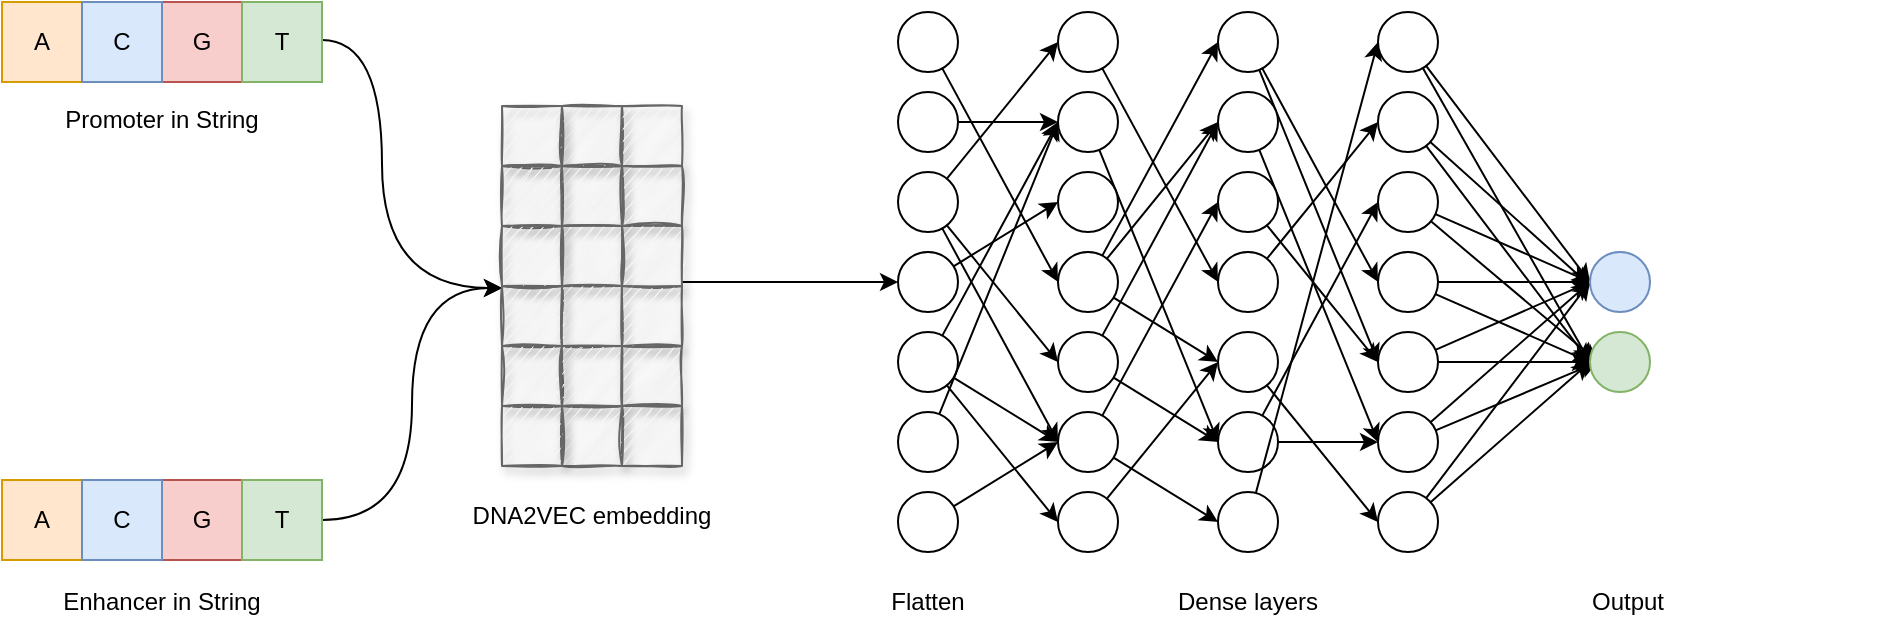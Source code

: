 <mxfile version="14.8.5" type="github">
  <diagram id="gIogGsXuzQi1VI0tjLUq" name="Page-1">
    <mxGraphModel dx="677" dy="363" grid="1" gridSize="10" guides="1" tooltips="1" connect="1" arrows="1" fold="1" page="1" pageScale="1" pageWidth="4681" pageHeight="3300" math="0" shadow="0">
      <root>
        <mxCell id="0" />
        <mxCell id="1" parent="0" />
        <mxCell id="aOOabZM7SZLnajDP1h2--61" style="edgeStyle=orthogonalEdgeStyle;curved=1;rounded=0;orthogonalLoop=1;jettySize=auto;html=1;entryX=0;entryY=0;entryDx=0;entryDy=0;exitX=1;exitY=0;exitDx=0;exitDy=0;" parent="1" edge="1">
          <mxGeometry relative="1" as="geometry">
            <Array as="points">
              <mxPoint x="410" y="200" />
              <mxPoint x="410" y="324" />
            </Array>
            <mxPoint x="470" y="324" as="targetPoint" />
            <mxPoint x="380" y="200" as="sourcePoint" />
          </mxGeometry>
        </mxCell>
        <mxCell id="aOOabZM7SZLnajDP1h2--126" style="edgeStyle=orthogonalEdgeStyle;curved=1;rounded=0;orthogonalLoop=1;jettySize=auto;html=1;entryX=0;entryY=0;entryDx=0;entryDy=0;exitX=1;exitY=0;exitDx=0;exitDy=0;" parent="1" edge="1">
          <mxGeometry relative="1" as="geometry">
            <Array as="points">
              <mxPoint x="425" y="440" />
              <mxPoint x="425" y="324" />
            </Array>
            <mxPoint x="470" y="324" as="targetPoint" />
            <mxPoint x="380" y="440" as="sourcePoint" />
          </mxGeometry>
        </mxCell>
        <mxCell id="Njo-u3qWFfw8xSDJ6qZh-1" value="" style="rounded=0;whiteSpace=wrap;html=1;shadow=1;glass=0;sketch=1;fillColor=#f5f5f5;strokeColor=#666666;fontColor=#333333;" vertex="1" parent="1">
          <mxGeometry x="500" y="233" width="30" height="30" as="geometry" />
        </mxCell>
        <mxCell id="Njo-u3qWFfw8xSDJ6qZh-2" value="" style="rounded=0;whiteSpace=wrap;html=1;shadow=1;glass=0;sketch=1;fillColor=#f5f5f5;strokeColor=#666666;fontColor=#333333;" vertex="1" parent="1">
          <mxGeometry x="470" y="233" width="30" height="30" as="geometry" />
        </mxCell>
        <mxCell id="Njo-u3qWFfw8xSDJ6qZh-3" value="" style="rounded=0;whiteSpace=wrap;html=1;shadow=1;glass=0;sketch=1;fillColor=#f5f5f5;strokeColor=#666666;fontColor=#333333;" vertex="1" parent="1">
          <mxGeometry x="530" y="233" width="30" height="30" as="geometry" />
        </mxCell>
        <mxCell id="Njo-u3qWFfw8xSDJ6qZh-4" value="" style="rounded=0;whiteSpace=wrap;html=1;shadow=1;glass=0;sketch=1;fillColor=#f5f5f5;strokeColor=#666666;fontColor=#333333;" vertex="1" parent="1">
          <mxGeometry x="500" y="263" width="30" height="30" as="geometry" />
        </mxCell>
        <mxCell id="Njo-u3qWFfw8xSDJ6qZh-5" value="" style="rounded=0;whiteSpace=wrap;html=1;shadow=1;glass=0;sketch=1;fillColor=#f5f5f5;strokeColor=#666666;fontColor=#333333;" vertex="1" parent="1">
          <mxGeometry x="470" y="263" width="30" height="30" as="geometry" />
        </mxCell>
        <mxCell id="Njo-u3qWFfw8xSDJ6qZh-6" value="" style="rounded=0;whiteSpace=wrap;html=1;shadow=1;glass=0;sketch=1;fillColor=#f5f5f5;strokeColor=#666666;fontColor=#333333;" vertex="1" parent="1">
          <mxGeometry x="530" y="263" width="30" height="30" as="geometry" />
        </mxCell>
        <mxCell id="Njo-u3qWFfw8xSDJ6qZh-7" value="" style="rounded=0;whiteSpace=wrap;html=1;shadow=1;glass=0;sketch=1;fillColor=#f5f5f5;strokeColor=#666666;fontColor=#333333;" vertex="1" parent="1">
          <mxGeometry x="500" y="293" width="30" height="30" as="geometry" />
        </mxCell>
        <mxCell id="Njo-u3qWFfw8xSDJ6qZh-8" value="" style="rounded=0;whiteSpace=wrap;html=1;shadow=1;glass=0;sketch=1;fillColor=#f5f5f5;strokeColor=#666666;fontColor=#333333;" vertex="1" parent="1">
          <mxGeometry x="470" y="293" width="30" height="30" as="geometry" />
        </mxCell>
        <mxCell id="Njo-u3qWFfw8xSDJ6qZh-101" style="edgeStyle=orthogonalEdgeStyle;rounded=0;orthogonalLoop=1;jettySize=auto;html=1;entryX=0;entryY=0.5;entryDx=0;entryDy=0;" edge="1" parent="1" source="Njo-u3qWFfw8xSDJ6qZh-9" target="Njo-u3qWFfw8xSDJ6qZh-29">
          <mxGeometry relative="1" as="geometry">
            <Array as="points">
              <mxPoint x="590" y="321" />
              <mxPoint x="590" y="321" />
            </Array>
          </mxGeometry>
        </mxCell>
        <mxCell id="Njo-u3qWFfw8xSDJ6qZh-9" value="" style="rounded=0;whiteSpace=wrap;html=1;shadow=1;glass=0;sketch=1;fillColor=#f5f5f5;strokeColor=#666666;fontColor=#333333;" vertex="1" parent="1">
          <mxGeometry x="530" y="293" width="30" height="30" as="geometry" />
        </mxCell>
        <mxCell id="Njo-u3qWFfw8xSDJ6qZh-10" value="" style="rounded=0;whiteSpace=wrap;html=1;shadow=1;glass=0;sketch=1;fillColor=#f5f5f5;strokeColor=#666666;fontColor=#333333;" vertex="1" parent="1">
          <mxGeometry x="500" y="323" width="30" height="30" as="geometry" />
        </mxCell>
        <mxCell id="Njo-u3qWFfw8xSDJ6qZh-11" value="" style="rounded=0;whiteSpace=wrap;html=1;shadow=1;glass=0;sketch=1;fillColor=#f5f5f5;strokeColor=#666666;fontColor=#333333;" vertex="1" parent="1">
          <mxGeometry x="470" y="323" width="30" height="30" as="geometry" />
        </mxCell>
        <mxCell id="Njo-u3qWFfw8xSDJ6qZh-12" value="" style="rounded=0;whiteSpace=wrap;html=1;shadow=1;glass=0;sketch=1;fillColor=#f5f5f5;strokeColor=#666666;fontColor=#333333;" vertex="1" parent="1">
          <mxGeometry x="530" y="323" width="30" height="30" as="geometry" />
        </mxCell>
        <mxCell id="Njo-u3qWFfw8xSDJ6qZh-13" value="" style="rounded=0;whiteSpace=wrap;html=1;shadow=1;glass=0;sketch=1;fillColor=#f5f5f5;strokeColor=#666666;fontColor=#333333;" vertex="1" parent="1">
          <mxGeometry x="500" y="353" width="30" height="30" as="geometry" />
        </mxCell>
        <mxCell id="Njo-u3qWFfw8xSDJ6qZh-14" value="" style="rounded=0;whiteSpace=wrap;html=1;shadow=1;glass=0;sketch=1;fillColor=#f5f5f5;strokeColor=#666666;fontColor=#333333;" vertex="1" parent="1">
          <mxGeometry x="470" y="353" width="30" height="30" as="geometry" />
        </mxCell>
        <mxCell id="Njo-u3qWFfw8xSDJ6qZh-15" value="" style="rounded=0;whiteSpace=wrap;html=1;shadow=1;glass=0;sketch=1;fillColor=#f5f5f5;strokeColor=#666666;fontColor=#333333;" vertex="1" parent="1">
          <mxGeometry x="530" y="353" width="30" height="30" as="geometry" />
        </mxCell>
        <mxCell id="Njo-u3qWFfw8xSDJ6qZh-16" value="" style="rounded=0;whiteSpace=wrap;html=1;shadow=1;glass=0;sketch=1;fillColor=#f5f5f5;strokeColor=#666666;fontColor=#333333;" vertex="1" parent="1">
          <mxGeometry x="500" y="383" width="30" height="30" as="geometry" />
        </mxCell>
        <mxCell id="Njo-u3qWFfw8xSDJ6qZh-17" value="" style="rounded=0;whiteSpace=wrap;html=1;shadow=1;glass=0;sketch=1;fillColor=#f5f5f5;strokeColor=#666666;fontColor=#333333;" vertex="1" parent="1">
          <mxGeometry x="470" y="383" width="30" height="30" as="geometry" />
        </mxCell>
        <mxCell id="Njo-u3qWFfw8xSDJ6qZh-18" value="" style="rounded=0;whiteSpace=wrap;html=1;shadow=1;glass=0;sketch=1;fillColor=#f5f5f5;strokeColor=#666666;fontColor=#333333;" vertex="1" parent="1">
          <mxGeometry x="530" y="383" width="30" height="30" as="geometry" />
        </mxCell>
        <mxCell id="Njo-u3qWFfw8xSDJ6qZh-19" value="DNA2VEC embedding" style="text;html=1;strokeColor=none;fillColor=none;align=center;verticalAlign=middle;whiteSpace=wrap;rounded=0;" vertex="1" parent="1">
          <mxGeometry x="435" y="428" width="160" height="20" as="geometry" />
        </mxCell>
        <mxCell id="Njo-u3qWFfw8xSDJ6qZh-20" style="rounded=1;jumpSize=20;orthogonalLoop=1;jettySize=auto;html=1;entryX=0;entryY=0.5;entryDx=0;entryDy=0;strokeWidth=1;" edge="1" parent="1" source="Njo-u3qWFfw8xSDJ6qZh-21" target="Njo-u3qWFfw8xSDJ6qZh-46">
          <mxGeometry relative="1" as="geometry" />
        </mxCell>
        <mxCell id="Njo-u3qWFfw8xSDJ6qZh-21" value="" style="ellipse;whiteSpace=wrap;html=1;aspect=fixed;" vertex="1" parent="1">
          <mxGeometry x="668" y="186" width="30" height="30" as="geometry" />
        </mxCell>
        <mxCell id="Njo-u3qWFfw8xSDJ6qZh-22" style="edgeStyle=none;rounded=0;orthogonalLoop=1;jettySize=auto;html=1;entryX=0;entryY=0.5;entryDx=0;entryDy=0;" edge="1" parent="1" source="Njo-u3qWFfw8xSDJ6qZh-23" target="Njo-u3qWFfw8xSDJ6qZh-41">
          <mxGeometry relative="1" as="geometry" />
        </mxCell>
        <mxCell id="Njo-u3qWFfw8xSDJ6qZh-23" value="" style="ellipse;whiteSpace=wrap;html=1;aspect=fixed;" vertex="1" parent="1">
          <mxGeometry x="668" y="226" width="30" height="30" as="geometry" />
        </mxCell>
        <mxCell id="Njo-u3qWFfw8xSDJ6qZh-24" style="rounded=1;jumpSize=20;orthogonalLoop=1;jettySize=auto;html=1;entryX=0;entryY=0.5;entryDx=0;entryDy=0;strokeWidth=1;" edge="1" parent="1" source="Njo-u3qWFfw8xSDJ6qZh-27" target="Njo-u3qWFfw8xSDJ6qZh-39">
          <mxGeometry relative="1" as="geometry" />
        </mxCell>
        <mxCell id="Njo-u3qWFfw8xSDJ6qZh-25" style="edgeStyle=none;rounded=1;jumpSize=20;orthogonalLoop=1;jettySize=auto;html=1;entryX=0;entryY=0.5;entryDx=0;entryDy=0;strokeWidth=1;" edge="1" parent="1" source="Njo-u3qWFfw8xSDJ6qZh-27" target="Njo-u3qWFfw8xSDJ6qZh-52">
          <mxGeometry relative="1" as="geometry" />
        </mxCell>
        <mxCell id="Njo-u3qWFfw8xSDJ6qZh-26" style="edgeStyle=none;rounded=1;jumpSize=20;orthogonalLoop=1;jettySize=auto;html=1;entryX=0;entryY=0.5;entryDx=0;entryDy=0;strokeWidth=1;" edge="1" parent="1" source="Njo-u3qWFfw8xSDJ6qZh-27" target="Njo-u3qWFfw8xSDJ6qZh-49">
          <mxGeometry relative="1" as="geometry" />
        </mxCell>
        <mxCell id="Njo-u3qWFfw8xSDJ6qZh-27" value="" style="ellipse;whiteSpace=wrap;html=1;aspect=fixed;" vertex="1" parent="1">
          <mxGeometry x="668" y="266" width="30" height="30" as="geometry" />
        </mxCell>
        <mxCell id="Njo-u3qWFfw8xSDJ6qZh-28" style="rounded=1;jumpSize=20;orthogonalLoop=1;jettySize=auto;html=1;entryX=0;entryY=0.5;entryDx=0;entryDy=0;strokeWidth=1;" edge="1" parent="1" source="Njo-u3qWFfw8xSDJ6qZh-29" target="Njo-u3qWFfw8xSDJ6qZh-42">
          <mxGeometry relative="1" as="geometry" />
        </mxCell>
        <mxCell id="Njo-u3qWFfw8xSDJ6qZh-29" value="" style="ellipse;whiteSpace=wrap;html=1;aspect=fixed;" vertex="1" parent="1">
          <mxGeometry x="668" y="306" width="30" height="30" as="geometry" />
        </mxCell>
        <mxCell id="Njo-u3qWFfw8xSDJ6qZh-30" style="rounded=1;jumpSize=20;orthogonalLoop=1;jettySize=auto;html=1;entryX=0;entryY=0.5;entryDx=0;entryDy=0;strokeWidth=1;" edge="1" parent="1" source="Njo-u3qWFfw8xSDJ6qZh-33" target="Njo-u3qWFfw8xSDJ6qZh-41">
          <mxGeometry relative="1" as="geometry" />
        </mxCell>
        <mxCell id="Njo-u3qWFfw8xSDJ6qZh-31" style="edgeStyle=none;rounded=1;jumpSize=20;orthogonalLoop=1;jettySize=auto;html=1;entryX=0;entryY=0.5;entryDx=0;entryDy=0;strokeWidth=1;" edge="1" parent="1" source="Njo-u3qWFfw8xSDJ6qZh-33" target="Njo-u3qWFfw8xSDJ6qZh-54">
          <mxGeometry relative="1" as="geometry" />
        </mxCell>
        <mxCell id="Njo-u3qWFfw8xSDJ6qZh-32" style="edgeStyle=none;rounded=1;jumpSize=20;orthogonalLoop=1;jettySize=auto;html=1;entryX=0;entryY=0.5;entryDx=0;entryDy=0;strokeWidth=1;" edge="1" parent="1" source="Njo-u3qWFfw8xSDJ6qZh-33" target="Njo-u3qWFfw8xSDJ6qZh-52">
          <mxGeometry relative="1" as="geometry" />
        </mxCell>
        <mxCell id="Njo-u3qWFfw8xSDJ6qZh-33" value="" style="ellipse;whiteSpace=wrap;html=1;aspect=fixed;" vertex="1" parent="1">
          <mxGeometry x="668" y="346" width="30" height="30" as="geometry" />
        </mxCell>
        <mxCell id="Njo-u3qWFfw8xSDJ6qZh-34" style="edgeStyle=none;rounded=1;jumpSize=20;orthogonalLoop=1;jettySize=auto;html=1;entryX=0;entryY=0.5;entryDx=0;entryDy=0;strokeWidth=1;" edge="1" parent="1" source="Njo-u3qWFfw8xSDJ6qZh-35" target="Njo-u3qWFfw8xSDJ6qZh-41">
          <mxGeometry relative="1" as="geometry" />
        </mxCell>
        <mxCell id="Njo-u3qWFfw8xSDJ6qZh-35" value="" style="ellipse;whiteSpace=wrap;html=1;aspect=fixed;" vertex="1" parent="1">
          <mxGeometry x="668" y="386" width="30" height="30" as="geometry" />
        </mxCell>
        <mxCell id="Njo-u3qWFfw8xSDJ6qZh-36" style="edgeStyle=none;rounded=1;jumpSize=20;orthogonalLoop=1;jettySize=auto;html=1;entryX=0;entryY=0.5;entryDx=0;entryDy=0;strokeWidth=1;" edge="1" parent="1" source="Njo-u3qWFfw8xSDJ6qZh-37" target="Njo-u3qWFfw8xSDJ6qZh-52">
          <mxGeometry relative="1" as="geometry" />
        </mxCell>
        <mxCell id="Njo-u3qWFfw8xSDJ6qZh-37" value="" style="ellipse;whiteSpace=wrap;html=1;aspect=fixed;" vertex="1" parent="1">
          <mxGeometry x="668" y="426" width="30" height="30" as="geometry" />
        </mxCell>
        <mxCell id="Njo-u3qWFfw8xSDJ6qZh-38" style="edgeStyle=none;rounded=1;jumpSize=20;orthogonalLoop=1;jettySize=auto;html=1;entryX=0;entryY=0.5;entryDx=0;entryDy=0;strokeWidth=1;" edge="1" parent="1" source="Njo-u3qWFfw8xSDJ6qZh-39" target="Njo-u3qWFfw8xSDJ6qZh-65">
          <mxGeometry relative="1" as="geometry" />
        </mxCell>
        <mxCell id="Njo-u3qWFfw8xSDJ6qZh-39" value="" style="ellipse;whiteSpace=wrap;html=1;aspect=fixed;" vertex="1" parent="1">
          <mxGeometry x="748" y="186" width="30" height="30" as="geometry" />
        </mxCell>
        <mxCell id="Njo-u3qWFfw8xSDJ6qZh-40" style="edgeStyle=none;rounded=1;jumpSize=20;orthogonalLoop=1;jettySize=auto;html=1;entryX=0;entryY=0.5;entryDx=0;entryDy=0;strokeWidth=1;" edge="1" parent="1" source="Njo-u3qWFfw8xSDJ6qZh-41" target="Njo-u3qWFfw8xSDJ6qZh-70">
          <mxGeometry relative="1" as="geometry" />
        </mxCell>
        <mxCell id="Njo-u3qWFfw8xSDJ6qZh-41" value="" style="ellipse;whiteSpace=wrap;html=1;aspect=fixed;" vertex="1" parent="1">
          <mxGeometry x="748" y="226" width="30" height="30" as="geometry" />
        </mxCell>
        <mxCell id="Njo-u3qWFfw8xSDJ6qZh-42" value="" style="ellipse;whiteSpace=wrap;html=1;aspect=fixed;" vertex="1" parent="1">
          <mxGeometry x="748" y="266" width="30" height="30" as="geometry" />
        </mxCell>
        <mxCell id="Njo-u3qWFfw8xSDJ6qZh-43" style="edgeStyle=none;rounded=1;jumpSize=20;orthogonalLoop=1;jettySize=auto;html=1;entryX=0;entryY=0.5;entryDx=0;entryDy=0;strokeWidth=1;" edge="1" parent="1" source="Njo-u3qWFfw8xSDJ6qZh-46" target="Njo-u3qWFfw8xSDJ6qZh-59">
          <mxGeometry relative="1" as="geometry" />
        </mxCell>
        <mxCell id="Njo-u3qWFfw8xSDJ6qZh-44" style="edgeStyle=none;rounded=1;jumpSize=20;orthogonalLoop=1;jettySize=auto;html=1;entryX=0;entryY=0.5;entryDx=0;entryDy=0;strokeWidth=1;" edge="1" parent="1" source="Njo-u3qWFfw8xSDJ6qZh-46" target="Njo-u3qWFfw8xSDJ6qZh-67">
          <mxGeometry relative="1" as="geometry" />
        </mxCell>
        <mxCell id="Njo-u3qWFfw8xSDJ6qZh-45" style="edgeStyle=none;rounded=1;jumpSize=20;orthogonalLoop=1;jettySize=auto;html=1;entryX=0;entryY=0.5;entryDx=0;entryDy=0;strokeWidth=1;" edge="1" parent="1" source="Njo-u3qWFfw8xSDJ6qZh-46" target="Njo-u3qWFfw8xSDJ6qZh-61">
          <mxGeometry relative="1" as="geometry" />
        </mxCell>
        <mxCell id="Njo-u3qWFfw8xSDJ6qZh-46" value="" style="ellipse;whiteSpace=wrap;html=1;aspect=fixed;" vertex="1" parent="1">
          <mxGeometry x="748" y="306" width="30" height="30" as="geometry" />
        </mxCell>
        <mxCell id="Njo-u3qWFfw8xSDJ6qZh-47" style="edgeStyle=none;rounded=1;jumpSize=20;orthogonalLoop=1;jettySize=auto;html=1;entryX=0;entryY=0.5;entryDx=0;entryDy=0;strokeWidth=1;" edge="1" parent="1" source="Njo-u3qWFfw8xSDJ6qZh-49" target="Njo-u3qWFfw8xSDJ6qZh-61">
          <mxGeometry relative="1" as="geometry" />
        </mxCell>
        <mxCell id="Njo-u3qWFfw8xSDJ6qZh-48" style="edgeStyle=none;rounded=1;jumpSize=20;orthogonalLoop=1;jettySize=auto;html=1;entryX=0;entryY=0.5;entryDx=0;entryDy=0;strokeWidth=1;" edge="1" parent="1" source="Njo-u3qWFfw8xSDJ6qZh-49" target="Njo-u3qWFfw8xSDJ6qZh-70">
          <mxGeometry relative="1" as="geometry" />
        </mxCell>
        <mxCell id="Njo-u3qWFfw8xSDJ6qZh-49" value="" style="ellipse;whiteSpace=wrap;html=1;aspect=fixed;" vertex="1" parent="1">
          <mxGeometry x="748" y="346" width="30" height="30" as="geometry" />
        </mxCell>
        <mxCell id="Njo-u3qWFfw8xSDJ6qZh-50" style="edgeStyle=none;rounded=1;jumpSize=20;orthogonalLoop=1;jettySize=auto;html=1;entryX=0;entryY=0.5;entryDx=0;entryDy=0;strokeWidth=1;" edge="1" parent="1" source="Njo-u3qWFfw8xSDJ6qZh-52" target="Njo-u3qWFfw8xSDJ6qZh-63">
          <mxGeometry relative="1" as="geometry" />
        </mxCell>
        <mxCell id="Njo-u3qWFfw8xSDJ6qZh-51" style="edgeStyle=none;rounded=1;jumpSize=20;orthogonalLoop=1;jettySize=auto;html=1;entryX=0;entryY=0.5;entryDx=0;entryDy=0;strokeWidth=1;" edge="1" parent="1" source="Njo-u3qWFfw8xSDJ6qZh-52" target="Njo-u3qWFfw8xSDJ6qZh-72">
          <mxGeometry relative="1" as="geometry" />
        </mxCell>
        <mxCell id="Njo-u3qWFfw8xSDJ6qZh-52" value="" style="ellipse;whiteSpace=wrap;html=1;aspect=fixed;" vertex="1" parent="1">
          <mxGeometry x="748" y="386" width="30" height="30" as="geometry" />
        </mxCell>
        <mxCell id="Njo-u3qWFfw8xSDJ6qZh-53" style="edgeStyle=none;rounded=1;jumpSize=20;orthogonalLoop=1;jettySize=auto;html=1;entryX=0;entryY=0.5;entryDx=0;entryDy=0;strokeWidth=1;" edge="1" parent="1" source="Njo-u3qWFfw8xSDJ6qZh-54" target="Njo-u3qWFfw8xSDJ6qZh-67">
          <mxGeometry relative="1" as="geometry" />
        </mxCell>
        <mxCell id="Njo-u3qWFfw8xSDJ6qZh-54" value="" style="ellipse;whiteSpace=wrap;html=1;aspect=fixed;" vertex="1" parent="1">
          <mxGeometry x="748" y="426" width="30" height="30" as="geometry" />
        </mxCell>
        <mxCell id="Njo-u3qWFfw8xSDJ6qZh-55" value="Dense layers" style="text;html=1;strokeColor=none;fillColor=none;align=center;verticalAlign=middle;whiteSpace=wrap;rounded=0;" vertex="1" parent="1">
          <mxGeometry x="718" y="471" width="250" height="20" as="geometry" />
        </mxCell>
        <mxCell id="Njo-u3qWFfw8xSDJ6qZh-56" value="Flatten" style="text;html=1;strokeColor=none;fillColor=none;align=center;verticalAlign=middle;whiteSpace=wrap;rounded=0;" vertex="1" parent="1">
          <mxGeometry x="558" y="471" width="250" height="20" as="geometry" />
        </mxCell>
        <mxCell id="Njo-u3qWFfw8xSDJ6qZh-57" style="edgeStyle=none;rounded=1;jumpSize=20;orthogonalLoop=1;jettySize=auto;html=1;entryX=0;entryY=0.5;entryDx=0;entryDy=0;strokeWidth=1;" edge="1" parent="1" source="Njo-u3qWFfw8xSDJ6qZh-59" target="Njo-u3qWFfw8xSDJ6qZh-84">
          <mxGeometry relative="1" as="geometry" />
        </mxCell>
        <mxCell id="Njo-u3qWFfw8xSDJ6qZh-58" style="edgeStyle=none;rounded=1;jumpSize=20;orthogonalLoop=1;jettySize=auto;html=1;strokeWidth=1;" edge="1" parent="1" source="Njo-u3qWFfw8xSDJ6qZh-59">
          <mxGeometry relative="1" as="geometry">
            <mxPoint x="908.0" y="361.0" as="targetPoint" />
          </mxGeometry>
        </mxCell>
        <mxCell id="Njo-u3qWFfw8xSDJ6qZh-59" value="" style="ellipse;whiteSpace=wrap;html=1;aspect=fixed;" vertex="1" parent="1">
          <mxGeometry x="828" y="186" width="30" height="30" as="geometry" />
        </mxCell>
        <mxCell id="Njo-u3qWFfw8xSDJ6qZh-60" style="edgeStyle=none;rounded=1;jumpSize=20;orthogonalLoop=1;jettySize=auto;html=1;entryX=0;entryY=0.5;entryDx=0;entryDy=0;strokeWidth=1;" edge="1" parent="1" source="Njo-u3qWFfw8xSDJ6qZh-61" target="Njo-u3qWFfw8xSDJ6qZh-90">
          <mxGeometry relative="1" as="geometry" />
        </mxCell>
        <mxCell id="Njo-u3qWFfw8xSDJ6qZh-61" value="" style="ellipse;whiteSpace=wrap;html=1;aspect=fixed;" vertex="1" parent="1">
          <mxGeometry x="828" y="226" width="30" height="30" as="geometry" />
        </mxCell>
        <mxCell id="Njo-u3qWFfw8xSDJ6qZh-62" style="edgeStyle=none;rounded=1;jumpSize=20;orthogonalLoop=1;jettySize=auto;html=1;entryX=0;entryY=0.5;entryDx=0;entryDy=0;strokeWidth=1;" edge="1" parent="1" source="Njo-u3qWFfw8xSDJ6qZh-63" target="Njo-u3qWFfw8xSDJ6qZh-87">
          <mxGeometry relative="1" as="geometry" />
        </mxCell>
        <mxCell id="Njo-u3qWFfw8xSDJ6qZh-63" value="" style="ellipse;whiteSpace=wrap;html=1;aspect=fixed;" vertex="1" parent="1">
          <mxGeometry x="828" y="266" width="30" height="30" as="geometry" />
        </mxCell>
        <mxCell id="Njo-u3qWFfw8xSDJ6qZh-64" style="edgeStyle=none;rounded=1;jumpSize=20;orthogonalLoop=1;jettySize=auto;html=1;entryX=0;entryY=0.5;entryDx=0;entryDy=0;strokeWidth=1;" edge="1" parent="1" source="Njo-u3qWFfw8xSDJ6qZh-65" target="Njo-u3qWFfw8xSDJ6qZh-78">
          <mxGeometry relative="1" as="geometry" />
        </mxCell>
        <mxCell id="Njo-u3qWFfw8xSDJ6qZh-65" value="" style="ellipse;whiteSpace=wrap;html=1;aspect=fixed;" vertex="1" parent="1">
          <mxGeometry x="828" y="306" width="30" height="30" as="geometry" />
        </mxCell>
        <mxCell id="Njo-u3qWFfw8xSDJ6qZh-66" style="edgeStyle=none;rounded=1;jumpSize=20;orthogonalLoop=1;jettySize=auto;html=1;entryX=0;entryY=0.5;entryDx=0;entryDy=0;strokeWidth=1;" edge="1" parent="1" source="Njo-u3qWFfw8xSDJ6qZh-67" target="Njo-u3qWFfw8xSDJ6qZh-93">
          <mxGeometry relative="1" as="geometry" />
        </mxCell>
        <mxCell id="Njo-u3qWFfw8xSDJ6qZh-67" value="" style="ellipse;whiteSpace=wrap;html=1;aspect=fixed;" vertex="1" parent="1">
          <mxGeometry x="828" y="346" width="30" height="30" as="geometry" />
        </mxCell>
        <mxCell id="Njo-u3qWFfw8xSDJ6qZh-68" style="edgeStyle=none;rounded=1;jumpSize=20;orthogonalLoop=1;jettySize=auto;html=1;entryX=0;entryY=0.5;entryDx=0;entryDy=0;strokeWidth=1;" edge="1" parent="1" source="Njo-u3qWFfw8xSDJ6qZh-70" target="Njo-u3qWFfw8xSDJ6qZh-81">
          <mxGeometry relative="1" as="geometry" />
        </mxCell>
        <mxCell id="Njo-u3qWFfw8xSDJ6qZh-69" style="edgeStyle=none;rounded=1;jumpSize=20;orthogonalLoop=1;jettySize=auto;html=1;entryX=0;entryY=0.5;entryDx=0;entryDy=0;strokeWidth=1;" edge="1" parent="1" source="Njo-u3qWFfw8xSDJ6qZh-70" target="Njo-u3qWFfw8xSDJ6qZh-90">
          <mxGeometry relative="1" as="geometry" />
        </mxCell>
        <mxCell id="Njo-u3qWFfw8xSDJ6qZh-70" value="" style="ellipse;whiteSpace=wrap;html=1;aspect=fixed;" vertex="1" parent="1">
          <mxGeometry x="828" y="386" width="30" height="30" as="geometry" />
        </mxCell>
        <mxCell id="Njo-u3qWFfw8xSDJ6qZh-71" style="edgeStyle=none;rounded=1;jumpSize=20;orthogonalLoop=1;jettySize=auto;html=1;entryX=0;entryY=0.5;entryDx=0;entryDy=0;strokeWidth=1;" edge="1" parent="1" source="Njo-u3qWFfw8xSDJ6qZh-72" target="Njo-u3qWFfw8xSDJ6qZh-75">
          <mxGeometry relative="1" as="geometry" />
        </mxCell>
        <mxCell id="Njo-u3qWFfw8xSDJ6qZh-72" value="" style="ellipse;whiteSpace=wrap;html=1;aspect=fixed;" vertex="1" parent="1">
          <mxGeometry x="828" y="426" width="30" height="30" as="geometry" />
        </mxCell>
        <mxCell id="Njo-u3qWFfw8xSDJ6qZh-73" style="edgeStyle=none;rounded=1;jumpSize=20;orthogonalLoop=1;jettySize=auto;html=1;entryX=0;entryY=0.5;entryDx=0;entryDy=0;strokeWidth=1;" edge="1" parent="1" source="Njo-u3qWFfw8xSDJ6qZh-75" target="Njo-u3qWFfw8xSDJ6qZh-95">
          <mxGeometry relative="1" as="geometry" />
        </mxCell>
        <mxCell id="Njo-u3qWFfw8xSDJ6qZh-74" style="edgeStyle=none;rounded=1;jumpSize=20;orthogonalLoop=1;jettySize=auto;html=1;entryX=0;entryY=0.5;entryDx=0;entryDy=0;strokeWidth=1;" edge="1" parent="1" source="Njo-u3qWFfw8xSDJ6qZh-75" target="Njo-u3qWFfw8xSDJ6qZh-96">
          <mxGeometry relative="1" as="geometry" />
        </mxCell>
        <mxCell id="Njo-u3qWFfw8xSDJ6qZh-75" value="" style="ellipse;whiteSpace=wrap;html=1;aspect=fixed;" vertex="1" parent="1">
          <mxGeometry x="908" y="186" width="30" height="30" as="geometry" />
        </mxCell>
        <mxCell id="Njo-u3qWFfw8xSDJ6qZh-76" style="edgeStyle=none;rounded=1;jumpSize=20;orthogonalLoop=1;jettySize=auto;html=1;entryX=0;entryY=0.5;entryDx=0;entryDy=0;strokeWidth=1;" edge="1" parent="1" source="Njo-u3qWFfw8xSDJ6qZh-78" target="Njo-u3qWFfw8xSDJ6qZh-96">
          <mxGeometry relative="1" as="geometry" />
        </mxCell>
        <mxCell id="Njo-u3qWFfw8xSDJ6qZh-77" style="edgeStyle=none;rounded=1;jumpSize=20;orthogonalLoop=1;jettySize=auto;html=1;strokeWidth=1;entryX=-0.001;entryY=0.557;entryDx=0;entryDy=0;entryPerimeter=0;" edge="1" parent="1" source="Njo-u3qWFfw8xSDJ6qZh-78" target="Njo-u3qWFfw8xSDJ6qZh-95">
          <mxGeometry relative="1" as="geometry">
            <mxPoint x="1008" y="321.0" as="targetPoint" />
          </mxGeometry>
        </mxCell>
        <mxCell id="Njo-u3qWFfw8xSDJ6qZh-78" value="" style="ellipse;whiteSpace=wrap;html=1;aspect=fixed;" vertex="1" parent="1">
          <mxGeometry x="908" y="226" width="30" height="30" as="geometry" />
        </mxCell>
        <mxCell id="Njo-u3qWFfw8xSDJ6qZh-79" style="edgeStyle=none;rounded=1;jumpSize=20;orthogonalLoop=1;jettySize=auto;html=1;entryX=0;entryY=0.5;entryDx=0;entryDy=0;strokeWidth=1;" edge="1" parent="1" source="Njo-u3qWFfw8xSDJ6qZh-81" target="Njo-u3qWFfw8xSDJ6qZh-95">
          <mxGeometry relative="1" as="geometry" />
        </mxCell>
        <mxCell id="Njo-u3qWFfw8xSDJ6qZh-80" style="edgeStyle=none;rounded=1;jumpSize=20;orthogonalLoop=1;jettySize=auto;html=1;strokeWidth=1;" edge="1" parent="1" source="Njo-u3qWFfw8xSDJ6qZh-81">
          <mxGeometry relative="1" as="geometry">
            <mxPoint x="1018.0" y="361.0" as="targetPoint" />
          </mxGeometry>
        </mxCell>
        <mxCell id="Njo-u3qWFfw8xSDJ6qZh-81" value="" style="ellipse;whiteSpace=wrap;html=1;aspect=fixed;" vertex="1" parent="1">
          <mxGeometry x="908" y="266" width="30" height="30" as="geometry" />
        </mxCell>
        <mxCell id="Njo-u3qWFfw8xSDJ6qZh-82" style="edgeStyle=none;rounded=1;jumpSize=20;orthogonalLoop=1;jettySize=auto;html=1;entryX=0;entryY=0.5;entryDx=0;entryDy=0;strokeWidth=1;" edge="1" parent="1" source="Njo-u3qWFfw8xSDJ6qZh-84" target="Njo-u3qWFfw8xSDJ6qZh-96">
          <mxGeometry relative="1" as="geometry" />
        </mxCell>
        <mxCell id="Njo-u3qWFfw8xSDJ6qZh-83" style="edgeStyle=none;rounded=1;jumpSize=20;orthogonalLoop=1;jettySize=auto;html=1;strokeWidth=1;" edge="1" parent="1" source="Njo-u3qWFfw8xSDJ6qZh-84">
          <mxGeometry relative="1" as="geometry">
            <mxPoint x="1018.0" y="321.0" as="targetPoint" />
          </mxGeometry>
        </mxCell>
        <mxCell id="Njo-u3qWFfw8xSDJ6qZh-84" value="" style="ellipse;whiteSpace=wrap;html=1;aspect=fixed;" vertex="1" parent="1">
          <mxGeometry x="908" y="306" width="30" height="30" as="geometry" />
        </mxCell>
        <mxCell id="Njo-u3qWFfw8xSDJ6qZh-85" style="edgeStyle=none;rounded=1;jumpSize=20;orthogonalLoop=1;jettySize=auto;html=1;entryX=0;entryY=0.5;entryDx=0;entryDy=0;strokeWidth=1;" edge="1" parent="1" source="Njo-u3qWFfw8xSDJ6qZh-87" target="Njo-u3qWFfw8xSDJ6qZh-95">
          <mxGeometry relative="1" as="geometry" />
        </mxCell>
        <mxCell id="Njo-u3qWFfw8xSDJ6qZh-86" style="edgeStyle=none;rounded=1;jumpSize=20;orthogonalLoop=1;jettySize=auto;html=1;strokeWidth=1;entryX=0;entryY=0.5;entryDx=0;entryDy=0;" edge="1" parent="1" source="Njo-u3qWFfw8xSDJ6qZh-87" target="Njo-u3qWFfw8xSDJ6qZh-96">
          <mxGeometry relative="1" as="geometry">
            <mxPoint x="1008" y="361.0" as="targetPoint" />
          </mxGeometry>
        </mxCell>
        <mxCell id="Njo-u3qWFfw8xSDJ6qZh-87" value="" style="ellipse;whiteSpace=wrap;html=1;aspect=fixed;" vertex="1" parent="1">
          <mxGeometry x="908" y="346" width="30" height="30" as="geometry" />
        </mxCell>
        <mxCell id="Njo-u3qWFfw8xSDJ6qZh-88" style="edgeStyle=none;rounded=1;jumpSize=20;orthogonalLoop=1;jettySize=auto;html=1;strokeWidth=1;" edge="1" parent="1" source="Njo-u3qWFfw8xSDJ6qZh-90">
          <mxGeometry relative="1" as="geometry">
            <mxPoint x="1018.0" y="361.0" as="targetPoint" />
          </mxGeometry>
        </mxCell>
        <mxCell id="Njo-u3qWFfw8xSDJ6qZh-89" style="edgeStyle=none;rounded=1;jumpSize=20;orthogonalLoop=1;jettySize=auto;html=1;strokeWidth=1;entryX=0;entryY=0.5;entryDx=0;entryDy=0;" edge="1" parent="1" source="Njo-u3qWFfw8xSDJ6qZh-90" target="Njo-u3qWFfw8xSDJ6qZh-95">
          <mxGeometry relative="1" as="geometry">
            <mxPoint x="1008" y="321.0" as="targetPoint" />
          </mxGeometry>
        </mxCell>
        <mxCell id="Njo-u3qWFfw8xSDJ6qZh-90" value="" style="ellipse;whiteSpace=wrap;html=1;aspect=fixed;" vertex="1" parent="1">
          <mxGeometry x="908" y="386" width="30" height="30" as="geometry" />
        </mxCell>
        <mxCell id="Njo-u3qWFfw8xSDJ6qZh-91" style="edgeStyle=none;rounded=1;jumpSize=20;orthogonalLoop=1;jettySize=auto;html=1;entryX=0;entryY=0.5;entryDx=0;entryDy=0;strokeWidth=1;" edge="1" parent="1" source="Njo-u3qWFfw8xSDJ6qZh-93" target="Njo-u3qWFfw8xSDJ6qZh-95">
          <mxGeometry relative="1" as="geometry" />
        </mxCell>
        <mxCell id="Njo-u3qWFfw8xSDJ6qZh-92" style="edgeStyle=none;rounded=1;jumpSize=20;orthogonalLoop=1;jettySize=auto;html=1;strokeWidth=1;entryX=0;entryY=0.5;entryDx=0;entryDy=0;" edge="1" parent="1" source="Njo-u3qWFfw8xSDJ6qZh-93" target="Njo-u3qWFfw8xSDJ6qZh-96">
          <mxGeometry relative="1" as="geometry">
            <mxPoint x="1008" y="361.0" as="targetPoint" />
          </mxGeometry>
        </mxCell>
        <mxCell id="Njo-u3qWFfw8xSDJ6qZh-93" value="" style="ellipse;whiteSpace=wrap;html=1;aspect=fixed;" vertex="1" parent="1">
          <mxGeometry x="908" y="426" width="30" height="30" as="geometry" />
        </mxCell>
        <mxCell id="Njo-u3qWFfw8xSDJ6qZh-94" value="&lt;div&gt;Output&lt;/div&gt;" style="text;html=1;strokeColor=none;fillColor=none;align=center;verticalAlign=middle;whiteSpace=wrap;rounded=0;" vertex="1" parent="1">
          <mxGeometry x="908" y="471" width="250" height="20" as="geometry" />
        </mxCell>
        <mxCell id="Njo-u3qWFfw8xSDJ6qZh-95" value="" style="ellipse;whiteSpace=wrap;html=1;aspect=fixed;fillColor=#dae8fc;strokeColor=#6c8ebf;" vertex="1" parent="1">
          <mxGeometry x="1014" y="306" width="30" height="30" as="geometry" />
        </mxCell>
        <mxCell id="Njo-u3qWFfw8xSDJ6qZh-96" value="" style="ellipse;whiteSpace=wrap;html=1;aspect=fixed;fillColor=#d5e8d4;strokeColor=#82b366;" vertex="1" parent="1">
          <mxGeometry x="1014" y="346" width="30" height="30" as="geometry" />
        </mxCell>
        <mxCell id="Njo-u3qWFfw8xSDJ6qZh-102" value="&lt;div&gt;Promoter in String&lt;/div&gt;" style="text;html=1;strokeColor=none;fillColor=none;align=center;verticalAlign=middle;whiteSpace=wrap;rounded=0;" vertex="1" parent="1">
          <mxGeometry x="220" y="230" width="160" height="20" as="geometry" />
        </mxCell>
        <mxCell id="Njo-u3qWFfw8xSDJ6qZh-103" value="" style="rounded=0;whiteSpace=wrap;html=1;fillColor=#f8cecc;strokeColor=#b85450;" vertex="1" parent="1">
          <mxGeometry x="300" y="181" width="40" height="40" as="geometry" />
        </mxCell>
        <mxCell id="Njo-u3qWFfw8xSDJ6qZh-104" value="G" style="text;html=1;strokeColor=none;fillColor=none;align=center;verticalAlign=middle;whiteSpace=wrap;rounded=0;" vertex="1" parent="1">
          <mxGeometry x="300" y="191" width="40" height="20" as="geometry" />
        </mxCell>
        <mxCell id="Njo-u3qWFfw8xSDJ6qZh-105" value="" style="rounded=0;whiteSpace=wrap;html=1;fillColor=#d5e8d4;strokeColor=#82b366;" vertex="1" parent="1">
          <mxGeometry x="340" y="181" width="40" height="40" as="geometry" />
        </mxCell>
        <mxCell id="Njo-u3qWFfw8xSDJ6qZh-106" value="T" style="text;html=1;strokeColor=none;fillColor=none;align=center;verticalAlign=middle;whiteSpace=wrap;rounded=0;" vertex="1" parent="1">
          <mxGeometry x="340" y="191" width="40" height="20" as="geometry" />
        </mxCell>
        <mxCell id="Njo-u3qWFfw8xSDJ6qZh-107" value="&lt;div&gt;Enhancer in String&lt;/div&gt;" style="text;html=1;strokeColor=none;fillColor=none;align=center;verticalAlign=middle;whiteSpace=wrap;rounded=0;" vertex="1" parent="1">
          <mxGeometry x="220" y="471" width="160" height="20" as="geometry" />
        </mxCell>
        <mxCell id="Njo-u3qWFfw8xSDJ6qZh-108" value="" style="rounded=0;whiteSpace=wrap;html=1;fillColor=#ffe6cc;strokeColor=#d79b00;" vertex="1" parent="1">
          <mxGeometry x="220" y="181" width="40" height="40" as="geometry" />
        </mxCell>
        <mxCell id="Njo-u3qWFfw8xSDJ6qZh-109" value="&lt;div&gt;A&lt;/div&gt;" style="text;html=1;strokeColor=none;fillColor=none;align=center;verticalAlign=middle;whiteSpace=wrap;rounded=0;" vertex="1" parent="1">
          <mxGeometry x="220" y="191" width="40" height="20" as="geometry" />
        </mxCell>
        <mxCell id="Njo-u3qWFfw8xSDJ6qZh-110" value="" style="rounded=0;whiteSpace=wrap;html=1;fillColor=#dae8fc;strokeColor=#6c8ebf;" vertex="1" parent="1">
          <mxGeometry x="260" y="181" width="40" height="40" as="geometry" />
        </mxCell>
        <mxCell id="Njo-u3qWFfw8xSDJ6qZh-111" value="C" style="text;html=1;strokeColor=none;fillColor=none;align=center;verticalAlign=middle;whiteSpace=wrap;rounded=0;" vertex="1" parent="1">
          <mxGeometry x="260" y="191" width="40" height="20" as="geometry" />
        </mxCell>
        <mxCell id="Njo-u3qWFfw8xSDJ6qZh-112" value="" style="rounded=0;whiteSpace=wrap;html=1;fillColor=#f8cecc;strokeColor=#b85450;" vertex="1" parent="1">
          <mxGeometry x="300" y="420" width="40" height="40" as="geometry" />
        </mxCell>
        <mxCell id="Njo-u3qWFfw8xSDJ6qZh-113" value="G" style="text;html=1;strokeColor=none;fillColor=none;align=center;verticalAlign=middle;whiteSpace=wrap;rounded=0;" vertex="1" parent="1">
          <mxGeometry x="300" y="430" width="40" height="20" as="geometry" />
        </mxCell>
        <mxCell id="Njo-u3qWFfw8xSDJ6qZh-114" value="" style="rounded=0;whiteSpace=wrap;html=1;fillColor=#d5e8d4;strokeColor=#82b366;" vertex="1" parent="1">
          <mxGeometry x="340" y="420" width="40" height="40" as="geometry" />
        </mxCell>
        <mxCell id="Njo-u3qWFfw8xSDJ6qZh-115" value="T" style="text;html=1;strokeColor=none;fillColor=none;align=center;verticalAlign=middle;whiteSpace=wrap;rounded=0;" vertex="1" parent="1">
          <mxGeometry x="340" y="430" width="40" height="20" as="geometry" />
        </mxCell>
        <mxCell id="Njo-u3qWFfw8xSDJ6qZh-116" value="" style="rounded=0;whiteSpace=wrap;html=1;fillColor=#ffe6cc;strokeColor=#d79b00;" vertex="1" parent="1">
          <mxGeometry x="220" y="420" width="40" height="40" as="geometry" />
        </mxCell>
        <mxCell id="Njo-u3qWFfw8xSDJ6qZh-117" value="&lt;div&gt;A&lt;/div&gt;" style="text;html=1;strokeColor=none;fillColor=none;align=center;verticalAlign=middle;whiteSpace=wrap;rounded=0;" vertex="1" parent="1">
          <mxGeometry x="220" y="430" width="40" height="20" as="geometry" />
        </mxCell>
        <mxCell id="Njo-u3qWFfw8xSDJ6qZh-118" value="" style="rounded=0;whiteSpace=wrap;html=1;fillColor=#dae8fc;strokeColor=#6c8ebf;" vertex="1" parent="1">
          <mxGeometry x="260" y="420" width="40" height="40" as="geometry" />
        </mxCell>
        <mxCell id="Njo-u3qWFfw8xSDJ6qZh-119" value="C" style="text;html=1;strokeColor=none;fillColor=none;align=center;verticalAlign=middle;whiteSpace=wrap;rounded=0;" vertex="1" parent="1">
          <mxGeometry x="260" y="430" width="40" height="20" as="geometry" />
        </mxCell>
      </root>
    </mxGraphModel>
  </diagram>
</mxfile>
